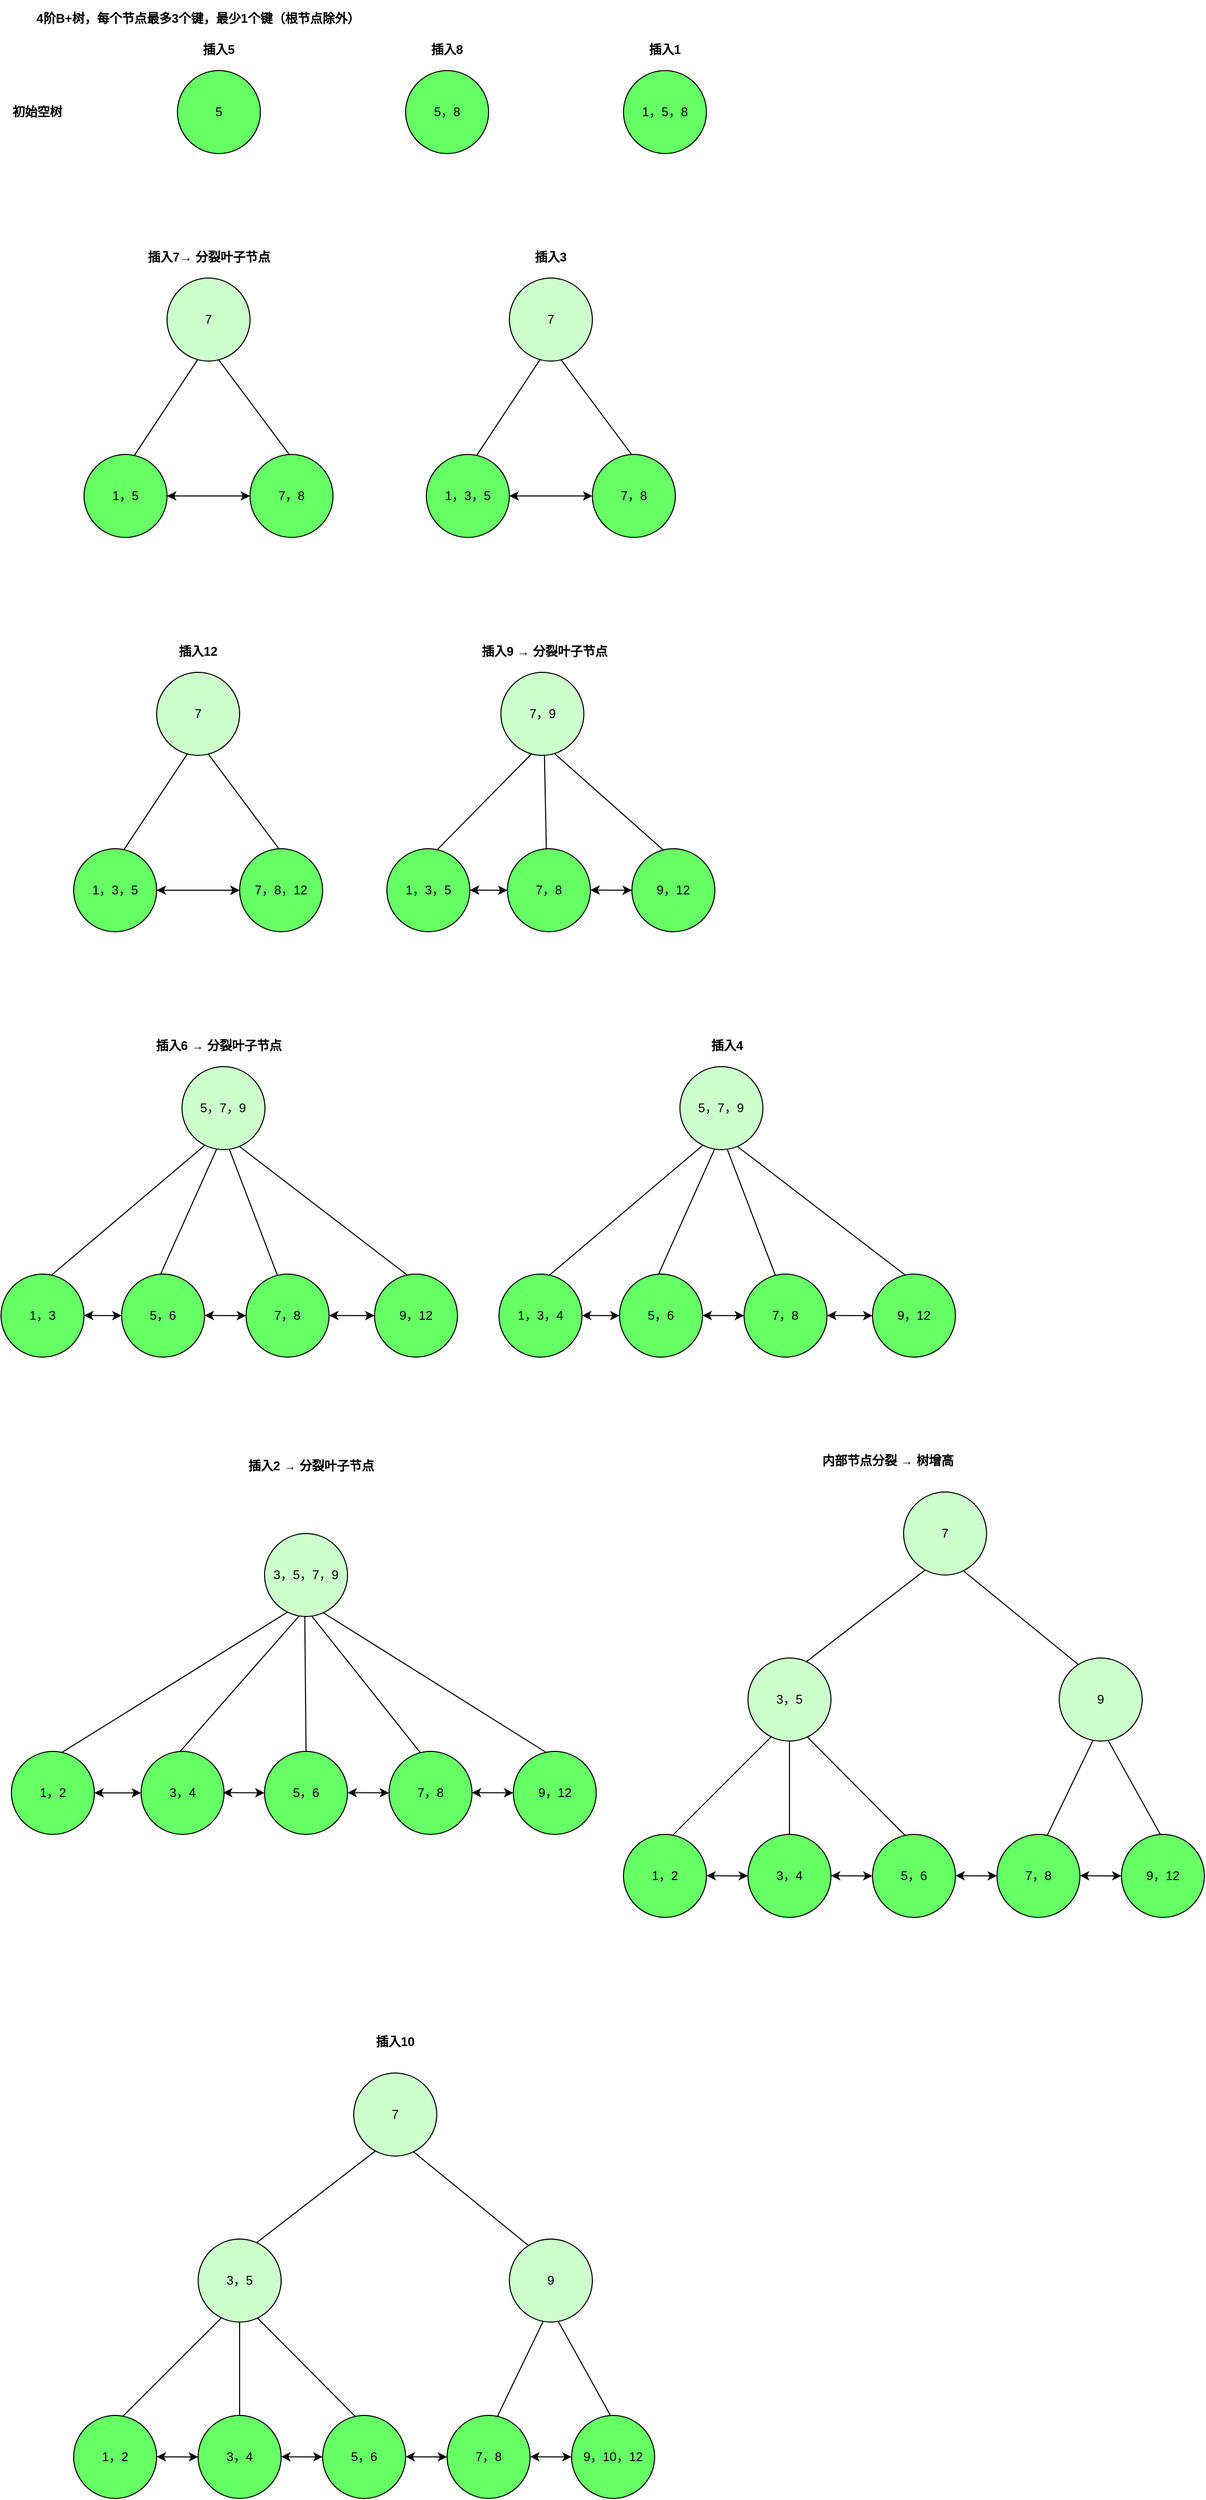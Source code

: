 <mxfile version="28.0.6">
  <diagram name="第 1 页" id="fIbPTTzMzk3BGhx-KFtS">
    <mxGraphModel dx="1773" dy="862" grid="1" gridSize="10" guides="1" tooltips="1" connect="1" arrows="1" fold="1" page="1" pageScale="1" pageWidth="827" pageHeight="1169" math="0" shadow="0">
      <root>
        <mxCell id="0" />
        <mxCell id="1" parent="0" />
        <mxCell id="8vCnK32GKlkzvUL6mrDK-2" style="edgeStyle=orthogonalEdgeStyle;rounded=0;orthogonalLoop=1;jettySize=auto;html=1;exitX=0.5;exitY=1;exitDx=0;exitDy=0;" parent="1" edge="1">
          <mxGeometry relative="1" as="geometry">
            <mxPoint x="255.75" y="60" as="sourcePoint" />
            <mxPoint x="255.75" y="60" as="targetPoint" />
          </mxGeometry>
        </mxCell>
        <mxCell id="ps8bgpGyB-CreJivMz2w-1" value="&lt;b&gt;4阶B+树，每个节点最多3个键，最少1个键（根节点除外）&lt;/b&gt;" style="text;strokeColor=none;align=center;fillColor=none;html=1;verticalAlign=middle;whiteSpace=wrap;rounded=0;" parent="1" vertex="1">
          <mxGeometry x="80" y="60" width="320" height="20" as="geometry" />
        </mxCell>
        <mxCell id="ps8bgpGyB-CreJivMz2w-25" value="5" style="ellipse;whiteSpace=wrap;html=1;aspect=fixed;fillColor=#66FF66;" parent="1" vertex="1">
          <mxGeometry x="220" y="120" width="80" height="80" as="geometry" />
        </mxCell>
        <mxCell id="ps8bgpGyB-CreJivMz2w-26" value="5，8" style="ellipse;whiteSpace=wrap;html=1;aspect=fixed;fillColor=#66FF66;" parent="1" vertex="1">
          <mxGeometry x="440" y="120" width="80" height="80" as="geometry" />
        </mxCell>
        <mxCell id="ps8bgpGyB-CreJivMz2w-27" value="1，5，8" style="ellipse;whiteSpace=wrap;html=1;aspect=fixed;fillColor=#66FF66;" parent="1" vertex="1">
          <mxGeometry x="650" y="120" width="80" height="80" as="geometry" />
        </mxCell>
        <mxCell id="ps8bgpGyB-CreJivMz2w-38" value="&lt;b&gt;插入3&lt;/b&gt;" style="text;strokeColor=none;align=center;fillColor=none;html=1;verticalAlign=middle;whiteSpace=wrap;rounded=0;" parent="1" vertex="1">
          <mxGeometry x="561.85" y="290" width="36.3" height="20" as="geometry" />
        </mxCell>
        <mxCell id="ps8bgpGyB-CreJivMz2w-40" value="&lt;b&gt;插入1&lt;/b&gt;" style="text;strokeColor=none;align=center;fillColor=none;html=1;verticalAlign=middle;whiteSpace=wrap;rounded=0;" parent="1" vertex="1">
          <mxGeometry x="670" y="90" width="40" height="20" as="geometry" />
        </mxCell>
        <mxCell id="ps8bgpGyB-CreJivMz2w-41" value="&lt;b&gt;插入8&lt;/b&gt;" style="text;strokeColor=none;align=center;fillColor=none;html=1;verticalAlign=middle;whiteSpace=wrap;rounded=0;" parent="1" vertex="1">
          <mxGeometry x="460" y="90" width="40" height="20" as="geometry" />
        </mxCell>
        <mxCell id="ps8bgpGyB-CreJivMz2w-42" value="&lt;b&gt;插入5&lt;/b&gt;" style="text;strokeColor=none;align=center;fillColor=none;html=1;verticalAlign=middle;whiteSpace=wrap;rounded=0;" parent="1" vertex="1">
          <mxGeometry x="240" y="90" width="40" height="20" as="geometry" />
        </mxCell>
        <mxCell id="ps8bgpGyB-CreJivMz2w-43" value="&lt;b&gt;初始空树&lt;/b&gt;" style="text;strokeColor=none;align=center;fillColor=none;html=1;verticalAlign=middle;whiteSpace=wrap;rounded=0;" parent="1" vertex="1">
          <mxGeometry x="60" y="150" width="50" height="20" as="geometry" />
        </mxCell>
        <mxCell id="ps8bgpGyB-CreJivMz2w-51" value="&lt;b&gt;插入9 → 分裂叶子节点&lt;/b&gt;" style="text;strokeColor=none;align=center;fillColor=none;html=1;verticalAlign=middle;whiteSpace=wrap;rounded=0;" parent="1" vertex="1">
          <mxGeometry x="510.0" y="670" width="127.59" height="20" as="geometry" />
        </mxCell>
        <mxCell id="ps8bgpGyB-CreJivMz2w-52" value="&lt;b&gt;插入12&lt;/b&gt;" style="text;strokeColor=none;align=center;fillColor=none;html=1;verticalAlign=middle;whiteSpace=wrap;rounded=0;" parent="1" vertex="1">
          <mxGeometry x="215" y="670" width="50" height="20" as="geometry" />
        </mxCell>
        <mxCell id="ps8bgpGyB-CreJivMz2w-64" value="" style="group" parent="1" vertex="1" connectable="0">
          <mxGeometry x="421.9" y="700" width="316.21" height="250" as="geometry" />
        </mxCell>
        <mxCell id="ps8bgpGyB-CreJivMz2w-54" value="7，9" style="ellipse;whiteSpace=wrap;html=1;aspect=fixed;fillColor=#CCFFCC;" parent="ps8bgpGyB-CreJivMz2w-64" vertex="1">
          <mxGeometry x="109.91" width="80" height="80" as="geometry" />
        </mxCell>
        <mxCell id="ps8bgpGyB-CreJivMz2w-55" value="1，3，5" style="ellipse;whiteSpace=wrap;html=1;aspect=fixed;fillColor=#66FF66;" parent="ps8bgpGyB-CreJivMz2w-64" vertex="1">
          <mxGeometry y="170" width="80" height="80" as="geometry" />
        </mxCell>
        <mxCell id="ps8bgpGyB-CreJivMz2w-56" value="7，8" style="ellipse;whiteSpace=wrap;html=1;aspect=fixed;fillColor=#66FF66;" parent="ps8bgpGyB-CreJivMz2w-64" vertex="1">
          <mxGeometry x="116.21" y="170" width="80" height="80" as="geometry" />
        </mxCell>
        <mxCell id="ps8bgpGyB-CreJivMz2w-57" value="" style="endArrow=none;html=1;rounded=0;entryX=0.37;entryY=0.982;entryDx=0;entryDy=0;entryPerimeter=0;exitX=0.604;exitY=0.015;exitDx=0;exitDy=0;exitPerimeter=0;" parent="ps8bgpGyB-CreJivMz2w-64" source="ps8bgpGyB-CreJivMz2w-55" target="ps8bgpGyB-CreJivMz2w-54" edge="1">
          <mxGeometry width="50" height="50" relative="1" as="geometry">
            <mxPoint x="28.62" y="170" as="sourcePoint" />
            <mxPoint x="76.62" y="78" as="targetPoint" />
          </mxGeometry>
        </mxCell>
        <mxCell id="ps8bgpGyB-CreJivMz2w-58" value="" style="endArrow=none;html=1;rounded=0;exitX=0.469;exitY=0.002;exitDx=0;exitDy=0;entryX=0.525;entryY=0.995;entryDx=0;entryDy=0;entryPerimeter=0;exitPerimeter=0;" parent="ps8bgpGyB-CreJivMz2w-64" source="ps8bgpGyB-CreJivMz2w-56" target="ps8bgpGyB-CreJivMz2w-54" edge="1">
          <mxGeometry width="50" height="50" relative="1" as="geometry">
            <mxPoint x="148.62" y="169" as="sourcePoint" />
            <mxPoint x="98.62" y="80" as="targetPoint" />
          </mxGeometry>
        </mxCell>
        <mxCell id="ps8bgpGyB-CreJivMz2w-59" value="" style="endArrow=classic;startArrow=classic;html=1;rounded=0;exitX=1;exitY=0.5;exitDx=0;exitDy=0;" parent="ps8bgpGyB-CreJivMz2w-64" edge="1">
          <mxGeometry width="50" height="50" relative="1" as="geometry">
            <mxPoint x="80.0" y="209.83" as="sourcePoint" />
            <mxPoint x="116.21" y="210" as="targetPoint" />
          </mxGeometry>
        </mxCell>
        <mxCell id="ps8bgpGyB-CreJivMz2w-60" value="9，12" style="ellipse;whiteSpace=wrap;html=1;aspect=fixed;fillColor=#66FF66;" parent="ps8bgpGyB-CreJivMz2w-64" vertex="1">
          <mxGeometry x="236.21" y="170" width="80" height="80" as="geometry" />
        </mxCell>
        <mxCell id="ps8bgpGyB-CreJivMz2w-62" value="" style="endArrow=none;html=1;rounded=0;entryX=0.646;entryY=0.978;entryDx=0;entryDy=0;entryPerimeter=0;exitX=0.378;exitY=0.016;exitDx=0;exitDy=0;exitPerimeter=0;" parent="ps8bgpGyB-CreJivMz2w-64" source="ps8bgpGyB-CreJivMz2w-60" target="ps8bgpGyB-CreJivMz2w-54" edge="1">
          <mxGeometry width="50" height="50" relative="1" as="geometry">
            <mxPoint x="266.21" y="170" as="sourcePoint" />
            <mxPoint x="169.91" y="60" as="targetPoint" />
          </mxGeometry>
        </mxCell>
        <mxCell id="ps8bgpGyB-CreJivMz2w-63" value="" style="endArrow=classic;startArrow=classic;html=1;rounded=0;exitX=1;exitY=0.5;exitDx=0;exitDy=0;entryX=0;entryY=0.5;entryDx=0;entryDy=0;" parent="ps8bgpGyB-CreJivMz2w-64" target="ps8bgpGyB-CreJivMz2w-60" edge="1">
          <mxGeometry width="50" height="50" relative="1" as="geometry">
            <mxPoint x="196.21" y="209.83" as="sourcePoint" />
            <mxPoint x="232.42" y="210" as="targetPoint" />
          </mxGeometry>
        </mxCell>
        <mxCell id="ps8bgpGyB-CreJivMz2w-76" value="&lt;b&gt;插入4&lt;/b&gt;" style="text;strokeColor=none;align=center;fillColor=none;html=1;verticalAlign=middle;whiteSpace=wrap;rounded=0;" parent="1" vertex="1">
          <mxGeometry x="730" y="1050" width="40" height="20" as="geometry" />
        </mxCell>
        <mxCell id="ps8bgpGyB-CreJivMz2w-87" value="&lt;b&gt;插入2 → 分裂叶子节点&lt;/b&gt;" style="text;strokeColor=none;align=center;fillColor=none;html=1;verticalAlign=middle;whiteSpace=wrap;rounded=0;" parent="1" vertex="1">
          <mxGeometry x="284" y="1450" width="130" height="30" as="geometry" />
        </mxCell>
        <mxCell id="ps8bgpGyB-CreJivMz2w-103" value="&lt;b&gt;内部节点分裂 → 树增高&lt;/b&gt;" style="text;strokeColor=none;align=center;fillColor=none;html=1;verticalAlign=middle;whiteSpace=wrap;rounded=0;" parent="1" vertex="1">
          <mxGeometry x="840" y="1450" width="130" height="20" as="geometry" />
        </mxCell>
        <mxCell id="ps8bgpGyB-CreJivMz2w-134" value="&lt;b&gt;插入10&lt;/b&gt;" style="text;strokeColor=none;align=center;fillColor=none;html=1;verticalAlign=middle;whiteSpace=wrap;rounded=0;" parent="1" vertex="1">
          <mxGeometry x="410" y="2010" width="40" height="20" as="geometry" />
        </mxCell>
        <mxCell id="XF5M5yh0gR44CFZkDUlB-1" value="" style="group" vertex="1" connectable="0" parent="1">
          <mxGeometry x="130" y="320" width="240" height="250" as="geometry" />
        </mxCell>
        <mxCell id="XF5M5yh0gR44CFZkDUlB-2" value="7" style="ellipse;whiteSpace=wrap;html=1;aspect=fixed;fillColor=#CCFFCC;" vertex="1" parent="XF5M5yh0gR44CFZkDUlB-1">
          <mxGeometry x="80" width="80" height="80" as="geometry" />
        </mxCell>
        <mxCell id="XF5M5yh0gR44CFZkDUlB-3" value="1，5" style="ellipse;whiteSpace=wrap;html=1;aspect=fixed;fillColor=#66FF66;" vertex="1" parent="XF5M5yh0gR44CFZkDUlB-1">
          <mxGeometry y="170" width="80" height="80" as="geometry" />
        </mxCell>
        <mxCell id="XF5M5yh0gR44CFZkDUlB-4" value="7，8" style="ellipse;whiteSpace=wrap;html=1;aspect=fixed;fillColor=#66FF66;" vertex="1" parent="XF5M5yh0gR44CFZkDUlB-1">
          <mxGeometry x="160" y="170" width="80" height="80" as="geometry" />
        </mxCell>
        <mxCell id="XF5M5yh0gR44CFZkDUlB-5" value="" style="endArrow=none;html=1;rounded=0;entryX=0.37;entryY=0.982;entryDx=0;entryDy=0;entryPerimeter=0;exitX=0.604;exitY=0.015;exitDx=0;exitDy=0;exitPerimeter=0;" edge="1" parent="XF5M5yh0gR44CFZkDUlB-1" source="XF5M5yh0gR44CFZkDUlB-3" target="XF5M5yh0gR44CFZkDUlB-2">
          <mxGeometry width="50" height="50" relative="1" as="geometry">
            <mxPoint x="70" y="170" as="sourcePoint" />
            <mxPoint x="118" y="78" as="targetPoint" />
          </mxGeometry>
        </mxCell>
        <mxCell id="XF5M5yh0gR44CFZkDUlB-6" value="" style="endArrow=none;html=1;rounded=0;exitX=0.47;exitY=-0.003;exitDx=0;exitDy=0;entryX=0.619;entryY=0.98;entryDx=0;entryDy=0;entryPerimeter=0;exitPerimeter=0;" edge="1" parent="XF5M5yh0gR44CFZkDUlB-1" source="XF5M5yh0gR44CFZkDUlB-4" target="XF5M5yh0gR44CFZkDUlB-2">
          <mxGeometry width="50" height="50" relative="1" as="geometry">
            <mxPoint x="190" y="169" as="sourcePoint" />
            <mxPoint x="140" y="80" as="targetPoint" />
          </mxGeometry>
        </mxCell>
        <mxCell id="XF5M5yh0gR44CFZkDUlB-7" value="" style="endArrow=classic;startArrow=classic;html=1;rounded=0;exitX=1;exitY=0.5;exitDx=0;exitDy=0;entryX=0;entryY=0.5;entryDx=0;entryDy=0;" edge="1" parent="XF5M5yh0gR44CFZkDUlB-1" source="XF5M5yh0gR44CFZkDUlB-3" target="XF5M5yh0gR44CFZkDUlB-4">
          <mxGeometry width="50" height="50" relative="1" as="geometry">
            <mxPoint x="100" y="210" as="sourcePoint" />
            <mxPoint x="150" y="210" as="targetPoint" />
          </mxGeometry>
        </mxCell>
        <mxCell id="XF5M5yh0gR44CFZkDUlB-8" value="&lt;b&gt;插入7→ 分裂叶子节点&lt;/b&gt;" style="text;strokeColor=none;align=center;fillColor=none;html=1;verticalAlign=middle;whiteSpace=wrap;rounded=0;" vertex="1" parent="1">
          <mxGeometry x="183.71" y="290" width="132.59" height="20" as="geometry" />
        </mxCell>
        <mxCell id="XF5M5yh0gR44CFZkDUlB-9" value="" style="group" vertex="1" connectable="0" parent="1">
          <mxGeometry x="460.0" y="320" width="240" height="250" as="geometry" />
        </mxCell>
        <mxCell id="XF5M5yh0gR44CFZkDUlB-10" value="7" style="ellipse;whiteSpace=wrap;html=1;aspect=fixed;fillColor=#CCFFCC;" vertex="1" parent="XF5M5yh0gR44CFZkDUlB-9">
          <mxGeometry x="80" width="80" height="80" as="geometry" />
        </mxCell>
        <mxCell id="XF5M5yh0gR44CFZkDUlB-11" value="1，3，5" style="ellipse;whiteSpace=wrap;html=1;aspect=fixed;fillColor=#66FF66;" vertex="1" parent="XF5M5yh0gR44CFZkDUlB-9">
          <mxGeometry y="170" width="80" height="80" as="geometry" />
        </mxCell>
        <mxCell id="XF5M5yh0gR44CFZkDUlB-12" value="7，8" style="ellipse;whiteSpace=wrap;html=1;aspect=fixed;fillColor=#66FF66;" vertex="1" parent="XF5M5yh0gR44CFZkDUlB-9">
          <mxGeometry x="160" y="170" width="80" height="80" as="geometry" />
        </mxCell>
        <mxCell id="XF5M5yh0gR44CFZkDUlB-13" value="" style="endArrow=none;html=1;rounded=0;entryX=0.37;entryY=0.982;entryDx=0;entryDy=0;entryPerimeter=0;exitX=0.604;exitY=0.015;exitDx=0;exitDy=0;exitPerimeter=0;" edge="1" parent="XF5M5yh0gR44CFZkDUlB-9" source="XF5M5yh0gR44CFZkDUlB-11" target="XF5M5yh0gR44CFZkDUlB-10">
          <mxGeometry width="50" height="50" relative="1" as="geometry">
            <mxPoint x="70" y="170" as="sourcePoint" />
            <mxPoint x="118" y="78" as="targetPoint" />
          </mxGeometry>
        </mxCell>
        <mxCell id="XF5M5yh0gR44CFZkDUlB-14" value="" style="endArrow=none;html=1;rounded=0;exitX=0.47;exitY=-0.003;exitDx=0;exitDy=0;entryX=0.619;entryY=0.98;entryDx=0;entryDy=0;entryPerimeter=0;exitPerimeter=0;" edge="1" parent="XF5M5yh0gR44CFZkDUlB-9" source="XF5M5yh0gR44CFZkDUlB-12" target="XF5M5yh0gR44CFZkDUlB-10">
          <mxGeometry width="50" height="50" relative="1" as="geometry">
            <mxPoint x="190" y="169" as="sourcePoint" />
            <mxPoint x="140" y="80" as="targetPoint" />
          </mxGeometry>
        </mxCell>
        <mxCell id="XF5M5yh0gR44CFZkDUlB-15" value="" style="endArrow=classic;startArrow=classic;html=1;rounded=0;exitX=1;exitY=0.5;exitDx=0;exitDy=0;entryX=0;entryY=0.5;entryDx=0;entryDy=0;" edge="1" parent="XF5M5yh0gR44CFZkDUlB-9" source="XF5M5yh0gR44CFZkDUlB-11" target="XF5M5yh0gR44CFZkDUlB-12">
          <mxGeometry width="50" height="50" relative="1" as="geometry">
            <mxPoint x="100" y="210" as="sourcePoint" />
            <mxPoint x="150" y="210" as="targetPoint" />
          </mxGeometry>
        </mxCell>
        <mxCell id="XF5M5yh0gR44CFZkDUlB-16" value="" style="group" vertex="1" connectable="0" parent="1">
          <mxGeometry x="120" y="700" width="240" height="250" as="geometry" />
        </mxCell>
        <mxCell id="XF5M5yh0gR44CFZkDUlB-17" value="7" style="ellipse;whiteSpace=wrap;html=1;aspect=fixed;fillColor=#CCFFCC;" vertex="1" parent="XF5M5yh0gR44CFZkDUlB-16">
          <mxGeometry x="80" width="80" height="80" as="geometry" />
        </mxCell>
        <mxCell id="XF5M5yh0gR44CFZkDUlB-18" value="1，3，5" style="ellipse;whiteSpace=wrap;html=1;aspect=fixed;fillColor=#66FF66;" vertex="1" parent="XF5M5yh0gR44CFZkDUlB-16">
          <mxGeometry y="170" width="80" height="80" as="geometry" />
        </mxCell>
        <mxCell id="XF5M5yh0gR44CFZkDUlB-19" value="7，8，12" style="ellipse;whiteSpace=wrap;html=1;aspect=fixed;fillColor=#66FF66;" vertex="1" parent="XF5M5yh0gR44CFZkDUlB-16">
          <mxGeometry x="160" y="170" width="80" height="80" as="geometry" />
        </mxCell>
        <mxCell id="XF5M5yh0gR44CFZkDUlB-20" value="" style="endArrow=none;html=1;rounded=0;entryX=0.37;entryY=0.982;entryDx=0;entryDy=0;entryPerimeter=0;exitX=0.604;exitY=0.015;exitDx=0;exitDy=0;exitPerimeter=0;" edge="1" parent="XF5M5yh0gR44CFZkDUlB-16" source="XF5M5yh0gR44CFZkDUlB-18" target="XF5M5yh0gR44CFZkDUlB-17">
          <mxGeometry width="50" height="50" relative="1" as="geometry">
            <mxPoint x="70" y="170" as="sourcePoint" />
            <mxPoint x="118" y="78" as="targetPoint" />
          </mxGeometry>
        </mxCell>
        <mxCell id="XF5M5yh0gR44CFZkDUlB-21" value="" style="endArrow=none;html=1;rounded=0;exitX=0.47;exitY=-0.003;exitDx=0;exitDy=0;entryX=0.619;entryY=0.98;entryDx=0;entryDy=0;entryPerimeter=0;exitPerimeter=0;" edge="1" parent="XF5M5yh0gR44CFZkDUlB-16" source="XF5M5yh0gR44CFZkDUlB-19" target="XF5M5yh0gR44CFZkDUlB-17">
          <mxGeometry width="50" height="50" relative="1" as="geometry">
            <mxPoint x="190" y="169" as="sourcePoint" />
            <mxPoint x="140" y="80" as="targetPoint" />
          </mxGeometry>
        </mxCell>
        <mxCell id="XF5M5yh0gR44CFZkDUlB-22" value="" style="endArrow=classic;startArrow=classic;html=1;rounded=0;exitX=1;exitY=0.5;exitDx=0;exitDy=0;entryX=0;entryY=0.5;entryDx=0;entryDy=0;" edge="1" parent="XF5M5yh0gR44CFZkDUlB-16" source="XF5M5yh0gR44CFZkDUlB-18" target="XF5M5yh0gR44CFZkDUlB-19">
          <mxGeometry width="50" height="50" relative="1" as="geometry">
            <mxPoint x="100" y="210" as="sourcePoint" />
            <mxPoint x="150" y="210" as="targetPoint" />
          </mxGeometry>
        </mxCell>
        <mxCell id="XF5M5yh0gR44CFZkDUlB-23" value="&lt;b&gt;插入6 → 分裂叶子节点&lt;/b&gt;" style="text;strokeColor=none;align=center;fillColor=none;html=1;verticalAlign=middle;whiteSpace=wrap;rounded=0;" vertex="1" parent="1">
          <mxGeometry x="196.2" y="1050" width="127.59" height="20" as="geometry" />
        </mxCell>
        <mxCell id="XF5M5yh0gR44CFZkDUlB-24" value="" style="group" vertex="1" connectable="0" parent="1">
          <mxGeometry x="50" y="1080" width="440" height="280" as="geometry" />
        </mxCell>
        <mxCell id="XF5M5yh0gR44CFZkDUlB-25" value="5，7，9" style="ellipse;whiteSpace=wrap;html=1;aspect=fixed;fillColor=#CCFFCC;" vertex="1" parent="XF5M5yh0gR44CFZkDUlB-24">
          <mxGeometry x="174.4" width="80" height="80" as="geometry" />
        </mxCell>
        <mxCell id="XF5M5yh0gR44CFZkDUlB-26" value="1，3" style="ellipse;whiteSpace=wrap;html=1;aspect=fixed;fillColor=#66FF66;" vertex="1" parent="XF5M5yh0gR44CFZkDUlB-24">
          <mxGeometry y="200" width="80" height="80" as="geometry" />
        </mxCell>
        <mxCell id="XF5M5yh0gR44CFZkDUlB-27" value="5，6" style="ellipse;whiteSpace=wrap;html=1;aspect=fixed;fillColor=#66FF66;" vertex="1" parent="XF5M5yh0gR44CFZkDUlB-24">
          <mxGeometry x="116.21" y="200" width="80" height="80" as="geometry" />
        </mxCell>
        <mxCell id="XF5M5yh0gR44CFZkDUlB-28" value="" style="endArrow=none;html=1;rounded=0;entryX=0.275;entryY=0.948;entryDx=0;entryDy=0;entryPerimeter=0;exitX=0.604;exitY=0.015;exitDx=0;exitDy=0;exitPerimeter=0;" edge="1" parent="XF5M5yh0gR44CFZkDUlB-24" source="XF5M5yh0gR44CFZkDUlB-26" target="XF5M5yh0gR44CFZkDUlB-25">
          <mxGeometry width="50" height="50" relative="1" as="geometry">
            <mxPoint x="28.62" y="200" as="sourcePoint" />
            <mxPoint x="76.62" y="108" as="targetPoint" />
          </mxGeometry>
        </mxCell>
        <mxCell id="XF5M5yh0gR44CFZkDUlB-29" value="" style="endArrow=none;html=1;rounded=0;exitX=0.469;exitY=0.002;exitDx=0;exitDy=0;exitPerimeter=0;entryX=0.42;entryY=0.99;entryDx=0;entryDy=0;entryPerimeter=0;" edge="1" parent="XF5M5yh0gR44CFZkDUlB-24" source="XF5M5yh0gR44CFZkDUlB-27" target="XF5M5yh0gR44CFZkDUlB-25">
          <mxGeometry width="50" height="50" relative="1" as="geometry">
            <mxPoint x="148.62" y="199" as="sourcePoint" />
            <mxPoint x="208" y="109" as="targetPoint" />
          </mxGeometry>
        </mxCell>
        <mxCell id="XF5M5yh0gR44CFZkDUlB-30" value="" style="endArrow=classic;startArrow=classic;html=1;rounded=0;exitX=1;exitY=0.5;exitDx=0;exitDy=0;" edge="1" parent="XF5M5yh0gR44CFZkDUlB-24">
          <mxGeometry width="50" height="50" relative="1" as="geometry">
            <mxPoint x="80.0" y="239.83" as="sourcePoint" />
            <mxPoint x="116.21" y="240" as="targetPoint" />
          </mxGeometry>
        </mxCell>
        <mxCell id="XF5M5yh0gR44CFZkDUlB-31" value="7，8" style="ellipse;whiteSpace=wrap;html=1;aspect=fixed;fillColor=#66FF66;" vertex="1" parent="XF5M5yh0gR44CFZkDUlB-24">
          <mxGeometry x="236.21" y="200" width="80" height="80" as="geometry" />
        </mxCell>
        <mxCell id="XF5M5yh0gR44CFZkDUlB-32" value="" style="endArrow=none;html=1;rounded=0;entryX=0.571;entryY=0.997;entryDx=0;entryDy=0;entryPerimeter=0;exitX=0.378;exitY=0.016;exitDx=0;exitDy=0;exitPerimeter=0;" edge="1" parent="XF5M5yh0gR44CFZkDUlB-24" source="XF5M5yh0gR44CFZkDUlB-31" target="XF5M5yh0gR44CFZkDUlB-25">
          <mxGeometry width="50" height="50" relative="1" as="geometry">
            <mxPoint x="266.21" y="200" as="sourcePoint" />
            <mxPoint x="169.91" y="90" as="targetPoint" />
          </mxGeometry>
        </mxCell>
        <mxCell id="XF5M5yh0gR44CFZkDUlB-33" value="" style="endArrow=classic;startArrow=classic;html=1;rounded=0;exitX=1;exitY=0.5;exitDx=0;exitDy=0;entryX=0;entryY=0.5;entryDx=0;entryDy=0;" edge="1" parent="XF5M5yh0gR44CFZkDUlB-24" target="XF5M5yh0gR44CFZkDUlB-31">
          <mxGeometry width="50" height="50" relative="1" as="geometry">
            <mxPoint x="196.21" y="239.83" as="sourcePoint" />
            <mxPoint x="232.42" y="240" as="targetPoint" />
          </mxGeometry>
        </mxCell>
        <mxCell id="XF5M5yh0gR44CFZkDUlB-34" value="9，12" style="ellipse;whiteSpace=wrap;html=1;aspect=fixed;fillColor=#66FF66;" vertex="1" parent="XF5M5yh0gR44CFZkDUlB-24">
          <mxGeometry x="360" y="200" width="80" height="80" as="geometry" />
        </mxCell>
        <mxCell id="XF5M5yh0gR44CFZkDUlB-35" value="" style="endArrow=classic;startArrow=classic;html=1;rounded=0;exitX=1;exitY=0.5;exitDx=0;exitDy=0;entryX=0;entryY=0.5;entryDx=0;entryDy=0;" edge="1" parent="XF5M5yh0gR44CFZkDUlB-24" target="XF5M5yh0gR44CFZkDUlB-34">
          <mxGeometry width="50" height="50" relative="1" as="geometry">
            <mxPoint x="316.21" y="239.83" as="sourcePoint" />
            <mxPoint x="356" y="240" as="targetPoint" />
          </mxGeometry>
        </mxCell>
        <mxCell id="XF5M5yh0gR44CFZkDUlB-36" value="" style="endArrow=none;html=1;rounded=0;entryX=0.695;entryY=0.964;entryDx=0;entryDy=0;entryPerimeter=0;exitX=0.394;exitY=0.011;exitDx=0;exitDy=0;exitPerimeter=0;" edge="1" parent="XF5M5yh0gR44CFZkDUlB-24" source="XF5M5yh0gR44CFZkDUlB-34" target="XF5M5yh0gR44CFZkDUlB-25">
          <mxGeometry width="50" height="50" relative="1" as="geometry">
            <mxPoint x="340.21" y="200" as="sourcePoint" />
            <mxPoint x="236.21" y="107" as="targetPoint" />
          </mxGeometry>
        </mxCell>
        <mxCell id="XF5M5yh0gR44CFZkDUlB-37" value="" style="group" vertex="1" connectable="0" parent="1">
          <mxGeometry x="530" y="1080" width="440" height="280" as="geometry" />
        </mxCell>
        <mxCell id="XF5M5yh0gR44CFZkDUlB-38" value="5，7，9" style="ellipse;whiteSpace=wrap;html=1;aspect=fixed;fillColor=#CCFFCC;" vertex="1" parent="XF5M5yh0gR44CFZkDUlB-37">
          <mxGeometry x="174.4" width="80" height="80" as="geometry" />
        </mxCell>
        <mxCell id="XF5M5yh0gR44CFZkDUlB-39" value="1，3，4" style="ellipse;whiteSpace=wrap;html=1;aspect=fixed;fillColor=#66FF66;" vertex="1" parent="XF5M5yh0gR44CFZkDUlB-37">
          <mxGeometry y="200" width="80" height="80" as="geometry" />
        </mxCell>
        <mxCell id="XF5M5yh0gR44CFZkDUlB-40" value="5，6" style="ellipse;whiteSpace=wrap;html=1;aspect=fixed;fillColor=#66FF66;" vertex="1" parent="XF5M5yh0gR44CFZkDUlB-37">
          <mxGeometry x="116.21" y="200" width="80" height="80" as="geometry" />
        </mxCell>
        <mxCell id="XF5M5yh0gR44CFZkDUlB-41" value="" style="endArrow=none;html=1;rounded=0;entryX=0.275;entryY=0.948;entryDx=0;entryDy=0;entryPerimeter=0;exitX=0.604;exitY=0.015;exitDx=0;exitDy=0;exitPerimeter=0;" edge="1" parent="XF5M5yh0gR44CFZkDUlB-37" source="XF5M5yh0gR44CFZkDUlB-39" target="XF5M5yh0gR44CFZkDUlB-38">
          <mxGeometry width="50" height="50" relative="1" as="geometry">
            <mxPoint x="28.62" y="200" as="sourcePoint" />
            <mxPoint x="76.62" y="108" as="targetPoint" />
          </mxGeometry>
        </mxCell>
        <mxCell id="XF5M5yh0gR44CFZkDUlB-42" value="" style="endArrow=none;html=1;rounded=0;exitX=0.469;exitY=0.002;exitDx=0;exitDy=0;exitPerimeter=0;entryX=0.42;entryY=0.99;entryDx=0;entryDy=0;entryPerimeter=0;" edge="1" parent="XF5M5yh0gR44CFZkDUlB-37" source="XF5M5yh0gR44CFZkDUlB-40" target="XF5M5yh0gR44CFZkDUlB-38">
          <mxGeometry width="50" height="50" relative="1" as="geometry">
            <mxPoint x="148.62" y="199" as="sourcePoint" />
            <mxPoint x="208" y="109" as="targetPoint" />
          </mxGeometry>
        </mxCell>
        <mxCell id="XF5M5yh0gR44CFZkDUlB-43" value="" style="endArrow=classic;startArrow=classic;html=1;rounded=0;exitX=1;exitY=0.5;exitDx=0;exitDy=0;" edge="1" parent="XF5M5yh0gR44CFZkDUlB-37">
          <mxGeometry width="50" height="50" relative="1" as="geometry">
            <mxPoint x="80.0" y="239.83" as="sourcePoint" />
            <mxPoint x="116.21" y="240" as="targetPoint" />
          </mxGeometry>
        </mxCell>
        <mxCell id="XF5M5yh0gR44CFZkDUlB-44" value="7，8" style="ellipse;whiteSpace=wrap;html=1;aspect=fixed;fillColor=#66FF66;" vertex="1" parent="XF5M5yh0gR44CFZkDUlB-37">
          <mxGeometry x="236.21" y="200" width="80" height="80" as="geometry" />
        </mxCell>
        <mxCell id="XF5M5yh0gR44CFZkDUlB-45" value="" style="endArrow=none;html=1;rounded=0;entryX=0.571;entryY=0.997;entryDx=0;entryDy=0;entryPerimeter=0;exitX=0.378;exitY=0.016;exitDx=0;exitDy=0;exitPerimeter=0;" edge="1" parent="XF5M5yh0gR44CFZkDUlB-37" source="XF5M5yh0gR44CFZkDUlB-44" target="XF5M5yh0gR44CFZkDUlB-38">
          <mxGeometry width="50" height="50" relative="1" as="geometry">
            <mxPoint x="266.21" y="200" as="sourcePoint" />
            <mxPoint x="169.91" y="90" as="targetPoint" />
          </mxGeometry>
        </mxCell>
        <mxCell id="XF5M5yh0gR44CFZkDUlB-46" value="" style="endArrow=classic;startArrow=classic;html=1;rounded=0;exitX=1;exitY=0.5;exitDx=0;exitDy=0;entryX=0;entryY=0.5;entryDx=0;entryDy=0;" edge="1" parent="XF5M5yh0gR44CFZkDUlB-37" target="XF5M5yh0gR44CFZkDUlB-44">
          <mxGeometry width="50" height="50" relative="1" as="geometry">
            <mxPoint x="196.21" y="239.83" as="sourcePoint" />
            <mxPoint x="232.42" y="240" as="targetPoint" />
          </mxGeometry>
        </mxCell>
        <mxCell id="XF5M5yh0gR44CFZkDUlB-47" value="9，12" style="ellipse;whiteSpace=wrap;html=1;aspect=fixed;fillColor=#66FF66;" vertex="1" parent="XF5M5yh0gR44CFZkDUlB-37">
          <mxGeometry x="360" y="200" width="80" height="80" as="geometry" />
        </mxCell>
        <mxCell id="XF5M5yh0gR44CFZkDUlB-48" value="" style="endArrow=classic;startArrow=classic;html=1;rounded=0;exitX=1;exitY=0.5;exitDx=0;exitDy=0;entryX=0;entryY=0.5;entryDx=0;entryDy=0;" edge="1" parent="XF5M5yh0gR44CFZkDUlB-37" target="XF5M5yh0gR44CFZkDUlB-47">
          <mxGeometry width="50" height="50" relative="1" as="geometry">
            <mxPoint x="316.21" y="239.83" as="sourcePoint" />
            <mxPoint x="356" y="240" as="targetPoint" />
          </mxGeometry>
        </mxCell>
        <mxCell id="XF5M5yh0gR44CFZkDUlB-49" value="" style="endArrow=none;html=1;rounded=0;entryX=0.695;entryY=0.964;entryDx=0;entryDy=0;entryPerimeter=0;exitX=0.394;exitY=0.011;exitDx=0;exitDy=0;exitPerimeter=0;" edge="1" parent="XF5M5yh0gR44CFZkDUlB-37" source="XF5M5yh0gR44CFZkDUlB-47" target="XF5M5yh0gR44CFZkDUlB-38">
          <mxGeometry width="50" height="50" relative="1" as="geometry">
            <mxPoint x="340.21" y="200" as="sourcePoint" />
            <mxPoint x="236.21" y="107" as="targetPoint" />
          </mxGeometry>
        </mxCell>
        <mxCell id="XF5M5yh0gR44CFZkDUlB-71" value="" style="group" vertex="1" connectable="0" parent="1">
          <mxGeometry x="60" y="1530" width="563.79" height="290" as="geometry" />
        </mxCell>
        <mxCell id="XF5M5yh0gR44CFZkDUlB-51" value="3，5，7，9" style="ellipse;whiteSpace=wrap;html=1;aspect=fixed;fillColor=#CCFFCC;" vertex="1" parent="XF5M5yh0gR44CFZkDUlB-71">
          <mxGeometry x="244" width="80" height="80" as="geometry" />
        </mxCell>
        <mxCell id="XF5M5yh0gR44CFZkDUlB-52" value="1，2" style="ellipse;whiteSpace=wrap;html=1;aspect=fixed;fillColor=#66FF66;" vertex="1" parent="XF5M5yh0gR44CFZkDUlB-71">
          <mxGeometry y="210" width="80" height="80" as="geometry" />
        </mxCell>
        <mxCell id="XF5M5yh0gR44CFZkDUlB-53" value="3，4" style="ellipse;whiteSpace=wrap;html=1;aspect=fixed;fillColor=#66FF66;" vertex="1" parent="XF5M5yh0gR44CFZkDUlB-71">
          <mxGeometry x="125.0" y="210" width="80" height="80" as="geometry" />
        </mxCell>
        <mxCell id="XF5M5yh0gR44CFZkDUlB-54" value="" style="endArrow=none;html=1;rounded=0;entryX=0.275;entryY=0.948;entryDx=0;entryDy=0;entryPerimeter=0;exitX=0.604;exitY=0.015;exitDx=0;exitDy=0;exitPerimeter=0;" edge="1" parent="XF5M5yh0gR44CFZkDUlB-71" source="XF5M5yh0gR44CFZkDUlB-52" target="XF5M5yh0gR44CFZkDUlB-51">
          <mxGeometry width="50" height="50" relative="1" as="geometry">
            <mxPoint x="98.62" y="210" as="sourcePoint" />
            <mxPoint x="146.62" y="118" as="targetPoint" />
          </mxGeometry>
        </mxCell>
        <mxCell id="XF5M5yh0gR44CFZkDUlB-55" value="" style="endArrow=none;html=1;rounded=0;exitX=0.469;exitY=0.002;exitDx=0;exitDy=0;exitPerimeter=0;entryX=0.42;entryY=0.99;entryDx=0;entryDy=0;entryPerimeter=0;" edge="1" parent="XF5M5yh0gR44CFZkDUlB-71" source="XF5M5yh0gR44CFZkDUlB-53" target="XF5M5yh0gR44CFZkDUlB-51">
          <mxGeometry width="50" height="50" relative="1" as="geometry">
            <mxPoint x="218.62" y="209" as="sourcePoint" />
            <mxPoint x="278" y="119" as="targetPoint" />
          </mxGeometry>
        </mxCell>
        <mxCell id="XF5M5yh0gR44CFZkDUlB-57" value="7，8" style="ellipse;whiteSpace=wrap;html=1;aspect=fixed;fillColor=#66FF66;" vertex="1" parent="XF5M5yh0gR44CFZkDUlB-71">
          <mxGeometry x="364.0" y="210" width="80" height="80" as="geometry" />
        </mxCell>
        <mxCell id="XF5M5yh0gR44CFZkDUlB-58" value="" style="endArrow=none;html=1;rounded=0;entryX=0.571;entryY=0.997;entryDx=0;entryDy=0;entryPerimeter=0;exitX=0.378;exitY=0.016;exitDx=0;exitDy=0;exitPerimeter=0;" edge="1" parent="XF5M5yh0gR44CFZkDUlB-71" source="XF5M5yh0gR44CFZkDUlB-57" target="XF5M5yh0gR44CFZkDUlB-51">
          <mxGeometry width="50" height="50" relative="1" as="geometry">
            <mxPoint x="336.21" y="210" as="sourcePoint" />
            <mxPoint x="239.91" y="100" as="targetPoint" />
          </mxGeometry>
        </mxCell>
        <mxCell id="XF5M5yh0gR44CFZkDUlB-59" value="" style="endArrow=classic;startArrow=classic;html=1;rounded=0;exitX=1;exitY=0.5;exitDx=0;exitDy=0;entryX=0;entryY=0.5;entryDx=0;entryDy=0;" edge="1" parent="XF5M5yh0gR44CFZkDUlB-71">
          <mxGeometry width="50" height="50" relative="1" as="geometry">
            <mxPoint x="204.0" y="249.77" as="sourcePoint" />
            <mxPoint x="244.0" y="249.94" as="targetPoint" />
          </mxGeometry>
        </mxCell>
        <mxCell id="XF5M5yh0gR44CFZkDUlB-60" value="9，12" style="ellipse;whiteSpace=wrap;html=1;aspect=fixed;fillColor=#66FF66;" vertex="1" parent="XF5M5yh0gR44CFZkDUlB-71">
          <mxGeometry x="483.79" y="210" width="80" height="80" as="geometry" />
        </mxCell>
        <mxCell id="XF5M5yh0gR44CFZkDUlB-62" value="" style="endArrow=none;html=1;rounded=0;entryX=0.706;entryY=0.954;entryDx=0;entryDy=0;entryPerimeter=0;exitX=0.394;exitY=0.011;exitDx=0;exitDy=0;exitPerimeter=0;" edge="1" parent="XF5M5yh0gR44CFZkDUlB-71" source="XF5M5yh0gR44CFZkDUlB-60" target="XF5M5yh0gR44CFZkDUlB-51">
          <mxGeometry width="50" height="50" relative="1" as="geometry">
            <mxPoint x="410.21" y="210" as="sourcePoint" />
            <mxPoint x="306.21" y="117" as="targetPoint" />
          </mxGeometry>
        </mxCell>
        <mxCell id="XF5M5yh0gR44CFZkDUlB-63" value="5，6" style="ellipse;whiteSpace=wrap;html=1;aspect=fixed;fillColor=#66FF66;" vertex="1" parent="XF5M5yh0gR44CFZkDUlB-71">
          <mxGeometry x="244" y="210" width="80" height="80" as="geometry" />
        </mxCell>
        <mxCell id="XF5M5yh0gR44CFZkDUlB-65" value="" style="endArrow=none;html=1;rounded=0;exitX=0.5;exitY=0;exitDx=0;exitDy=0;entryX=0.485;entryY=0.995;entryDx=0;entryDy=0;entryPerimeter=0;" edge="1" parent="XF5M5yh0gR44CFZkDUlB-71" source="XF5M5yh0gR44CFZkDUlB-63" target="XF5M5yh0gR44CFZkDUlB-51">
          <mxGeometry width="50" height="50" relative="1" as="geometry">
            <mxPoint x="283.23" y="180" as="sourcePoint" />
            <mxPoint x="283.23" y="90" as="targetPoint" />
          </mxGeometry>
        </mxCell>
        <mxCell id="XF5M5yh0gR44CFZkDUlB-66" value="" style="endArrow=classic;startArrow=classic;html=1;rounded=0;exitX=1;exitY=0.5;exitDx=0;exitDy=0;entryX=0;entryY=0.5;entryDx=0;entryDy=0;" edge="1" parent="XF5M5yh0gR44CFZkDUlB-71">
          <mxGeometry width="50" height="50" relative="1" as="geometry">
            <mxPoint x="324" y="249.77" as="sourcePoint" />
            <mxPoint x="364" y="249.94" as="targetPoint" />
          </mxGeometry>
        </mxCell>
        <mxCell id="XF5M5yh0gR44CFZkDUlB-67" value="" style="endArrow=classic;startArrow=classic;html=1;rounded=0;exitX=1;exitY=0.5;exitDx=0;exitDy=0;entryX=0;entryY=0.5;entryDx=0;entryDy=0;" edge="1" parent="XF5M5yh0gR44CFZkDUlB-71">
          <mxGeometry width="50" height="50" relative="1" as="geometry">
            <mxPoint x="443.79" y="249.77" as="sourcePoint" />
            <mxPoint x="483.79" y="249.94" as="targetPoint" />
          </mxGeometry>
        </mxCell>
        <mxCell id="XF5M5yh0gR44CFZkDUlB-69" value="" style="endArrow=classic;startArrow=classic;html=1;rounded=0;exitX=1;exitY=0.5;exitDx=0;exitDy=0;entryX=0;entryY=0.5;entryDx=0;entryDy=0;" edge="1" parent="XF5M5yh0gR44CFZkDUlB-71" source="XF5M5yh0gR44CFZkDUlB-52">
          <mxGeometry width="50" height="50" relative="1" as="geometry">
            <mxPoint x="85" y="249.77" as="sourcePoint" />
            <mxPoint x="125" y="249.94" as="targetPoint" />
          </mxGeometry>
        </mxCell>
        <mxCell id="XF5M5yh0gR44CFZkDUlB-101" value="" style="group" vertex="1" connectable="0" parent="1">
          <mxGeometry x="650" y="1490" width="560" height="410" as="geometry" />
        </mxCell>
        <mxCell id="XF5M5yh0gR44CFZkDUlB-73" value="9" style="ellipse;whiteSpace=wrap;html=1;aspect=fixed;fillColor=#CCFFCC;" vertex="1" parent="XF5M5yh0gR44CFZkDUlB-101">
          <mxGeometry x="420" y="160" width="80" height="80" as="geometry" />
        </mxCell>
        <mxCell id="XF5M5yh0gR44CFZkDUlB-74" value="7，8" style="ellipse;whiteSpace=wrap;html=1;aspect=fixed;fillColor=#66FF66;" vertex="1" parent="XF5M5yh0gR44CFZkDUlB-101">
          <mxGeometry x="360" y="330" width="80" height="80" as="geometry" />
        </mxCell>
        <mxCell id="XF5M5yh0gR44CFZkDUlB-75" value="9，12" style="ellipse;whiteSpace=wrap;html=1;aspect=fixed;fillColor=#66FF66;" vertex="1" parent="XF5M5yh0gR44CFZkDUlB-101">
          <mxGeometry x="480" y="330" width="80" height="80" as="geometry" />
        </mxCell>
        <mxCell id="XF5M5yh0gR44CFZkDUlB-76" value="" style="endArrow=none;html=1;rounded=0;entryX=0.408;entryY=0.99;entryDx=0;entryDy=0;entryPerimeter=0;exitX=0.604;exitY=0.015;exitDx=0;exitDy=0;exitPerimeter=0;" edge="1" parent="XF5M5yh0gR44CFZkDUlB-101" source="XF5M5yh0gR44CFZkDUlB-74" target="XF5M5yh0gR44CFZkDUlB-73">
          <mxGeometry width="50" height="50" relative="1" as="geometry">
            <mxPoint x="-211.38" y="330" as="sourcePoint" />
            <mxPoint x="-163.38" y="238" as="targetPoint" />
          </mxGeometry>
        </mxCell>
        <mxCell id="XF5M5yh0gR44CFZkDUlB-77" value="" style="endArrow=none;html=1;rounded=0;exitX=0.469;exitY=0.002;exitDx=0;exitDy=0;exitPerimeter=0;entryX=0.59;entryY=0.993;entryDx=0;entryDy=0;entryPerimeter=0;" edge="1" parent="XF5M5yh0gR44CFZkDUlB-101" source="XF5M5yh0gR44CFZkDUlB-75" target="XF5M5yh0gR44CFZkDUlB-73">
          <mxGeometry width="50" height="50" relative="1" as="geometry">
            <mxPoint x="-91.38" y="329" as="sourcePoint" />
            <mxPoint x="-32" y="239" as="targetPoint" />
          </mxGeometry>
        </mxCell>
        <mxCell id="XF5M5yh0gR44CFZkDUlB-79" value="1，2" style="ellipse;whiteSpace=wrap;html=1;aspect=fixed;fillColor=#66FF66;" vertex="1" parent="XF5M5yh0gR44CFZkDUlB-101">
          <mxGeometry y="330" width="80" height="80" as="geometry" />
        </mxCell>
        <mxCell id="XF5M5yh0gR44CFZkDUlB-81" value="3，4" style="ellipse;whiteSpace=wrap;html=1;aspect=fixed;fillColor=#66FF66;" vertex="1" parent="XF5M5yh0gR44CFZkDUlB-101">
          <mxGeometry x="120" y="330" width="80" height="80" as="geometry" />
        </mxCell>
        <mxCell id="XF5M5yh0gR44CFZkDUlB-83" value="3，5" style="ellipse;whiteSpace=wrap;html=1;aspect=fixed;fillColor=#CCFFCC;" vertex="1" parent="XF5M5yh0gR44CFZkDUlB-101">
          <mxGeometry x="120" y="160" width="80" height="80" as="geometry" />
        </mxCell>
        <mxCell id="XF5M5yh0gR44CFZkDUlB-85" value="" style="endArrow=none;html=1;rounded=0;entryX=0.282;entryY=0.947;entryDx=0;entryDy=0;entryPerimeter=0;exitX=0.596;exitY=0.007;exitDx=0;exitDy=0;exitPerimeter=0;" edge="1" parent="XF5M5yh0gR44CFZkDUlB-101" source="XF5M5yh0gR44CFZkDUlB-79" target="XF5M5yh0gR44CFZkDUlB-83">
          <mxGeometry width="50" height="50" relative="1" as="geometry">
            <mxPoint x="40" y="320" as="sourcePoint" />
            <mxPoint x="85" y="238" as="targetPoint" />
          </mxGeometry>
        </mxCell>
        <mxCell id="XF5M5yh0gR44CFZkDUlB-86" value="" style="endArrow=none;html=1;rounded=0;exitX=0.5;exitY=0;exitDx=0;exitDy=0;entryX=0.5;entryY=1;entryDx=0;entryDy=0;" edge="1" parent="XF5M5yh0gR44CFZkDUlB-101" source="XF5M5yh0gR44CFZkDUlB-81" target="XF5M5yh0gR44CFZkDUlB-83">
          <mxGeometry width="50" height="50" relative="1" as="geometry">
            <mxPoint x="147" y="330" as="sourcePoint" />
            <mxPoint x="100" y="239" as="targetPoint" />
          </mxGeometry>
        </mxCell>
        <mxCell id="XF5M5yh0gR44CFZkDUlB-89" value="5，6" style="ellipse;whiteSpace=wrap;html=1;aspect=fixed;fillColor=#66FF66;" vertex="1" parent="XF5M5yh0gR44CFZkDUlB-101">
          <mxGeometry x="240" y="330" width="80" height="80" as="geometry" />
        </mxCell>
        <mxCell id="XF5M5yh0gR44CFZkDUlB-91" value="" style="endArrow=none;html=1;rounded=0;exitX=0.395;exitY=0.014;exitDx=0;exitDy=0;exitPerimeter=0;entryX=0.711;entryY=0.947;entryDx=0;entryDy=0;entryPerimeter=0;" edge="1" parent="XF5M5yh0gR44CFZkDUlB-101" source="XF5M5yh0gR44CFZkDUlB-89" target="XF5M5yh0gR44CFZkDUlB-83">
          <mxGeometry width="50" height="50" relative="1" as="geometry">
            <mxPoint x="270" y="330" as="sourcePoint" />
            <mxPoint x="225" y="260" as="targetPoint" />
          </mxGeometry>
        </mxCell>
        <mxCell id="XF5M5yh0gR44CFZkDUlB-92" value="7" style="ellipse;whiteSpace=wrap;html=1;aspect=fixed;fillColor=#CCFFCC;" vertex="1" parent="XF5M5yh0gR44CFZkDUlB-101">
          <mxGeometry x="270" width="80" height="80" as="geometry" />
        </mxCell>
        <mxCell id="XF5M5yh0gR44CFZkDUlB-93" value="" style="endArrow=classic;startArrow=classic;html=1;rounded=0;exitX=1;exitY=0.5;exitDx=0;exitDy=0;entryX=0;entryY=0.5;entryDx=0;entryDy=0;" edge="1" parent="XF5M5yh0gR44CFZkDUlB-101">
          <mxGeometry width="50" height="50" relative="1" as="geometry">
            <mxPoint x="80" y="369.8" as="sourcePoint" />
            <mxPoint x="120" y="369.97" as="targetPoint" />
          </mxGeometry>
        </mxCell>
        <mxCell id="XF5M5yh0gR44CFZkDUlB-94" value="" style="endArrow=classic;startArrow=classic;html=1;rounded=0;exitX=1;exitY=0.5;exitDx=0;exitDy=0;entryX=0;entryY=0.5;entryDx=0;entryDy=0;" edge="1" parent="XF5M5yh0gR44CFZkDUlB-101">
          <mxGeometry width="50" height="50" relative="1" as="geometry">
            <mxPoint x="200" y="369.8" as="sourcePoint" />
            <mxPoint x="240" y="369.97" as="targetPoint" />
          </mxGeometry>
        </mxCell>
        <mxCell id="XF5M5yh0gR44CFZkDUlB-95" value="" style="endArrow=classic;startArrow=classic;html=1;rounded=0;exitX=1;exitY=0.5;exitDx=0;exitDy=0;entryX=0;entryY=0.5;entryDx=0;entryDy=0;" edge="1" parent="XF5M5yh0gR44CFZkDUlB-101">
          <mxGeometry width="50" height="50" relative="1" as="geometry">
            <mxPoint x="320" y="369.8" as="sourcePoint" />
            <mxPoint x="360" y="369.97" as="targetPoint" />
          </mxGeometry>
        </mxCell>
        <mxCell id="XF5M5yh0gR44CFZkDUlB-96" value="" style="endArrow=classic;startArrow=classic;html=1;rounded=0;exitX=1;exitY=0.5;exitDx=0;exitDy=0;entryX=0;entryY=0.5;entryDx=0;entryDy=0;" edge="1" parent="XF5M5yh0gR44CFZkDUlB-101">
          <mxGeometry width="50" height="50" relative="1" as="geometry">
            <mxPoint x="440" y="369.8" as="sourcePoint" />
            <mxPoint x="480" y="369.97" as="targetPoint" />
          </mxGeometry>
        </mxCell>
        <mxCell id="XF5M5yh0gR44CFZkDUlB-97" value="" style="endArrow=none;html=1;rounded=0;entryX=0.259;entryY=0.94;entryDx=0;entryDy=0;entryPerimeter=0;exitX=0.702;exitY=0.046;exitDx=0;exitDy=0;exitPerimeter=0;" edge="1" parent="XF5M5yh0gR44CFZkDUlB-101" source="XF5M5yh0gR44CFZkDUlB-83" target="XF5M5yh0gR44CFZkDUlB-92">
          <mxGeometry width="50" height="50" relative="1" as="geometry">
            <mxPoint x="180" y="160" as="sourcePoint" />
            <mxPoint x="292" y="65" as="targetPoint" />
          </mxGeometry>
        </mxCell>
        <mxCell id="XF5M5yh0gR44CFZkDUlB-98" value="" style="endArrow=none;html=1;rounded=0;exitX=0.228;exitY=0.077;exitDx=0;exitDy=0;exitPerimeter=0;entryX=0.717;entryY=0.947;entryDx=0;entryDy=0;entryPerimeter=0;" edge="1" parent="XF5M5yh0gR44CFZkDUlB-101" source="XF5M5yh0gR44CFZkDUlB-73" target="XF5M5yh0gR44CFZkDUlB-92">
          <mxGeometry width="50" height="50" relative="1" as="geometry">
            <mxPoint x="460.5" y="170" as="sourcePoint" />
            <mxPoint x="330" y="77" as="targetPoint" />
          </mxGeometry>
        </mxCell>
        <mxCell id="XF5M5yh0gR44CFZkDUlB-102" value="" style="group" vertex="1" connectable="0" parent="1">
          <mxGeometry x="120" y="2050" width="560" height="410" as="geometry" />
        </mxCell>
        <mxCell id="XF5M5yh0gR44CFZkDUlB-103" value="9" style="ellipse;whiteSpace=wrap;html=1;aspect=fixed;fillColor=#CCFFCC;" vertex="1" parent="XF5M5yh0gR44CFZkDUlB-102">
          <mxGeometry x="420" y="160" width="80" height="80" as="geometry" />
        </mxCell>
        <mxCell id="XF5M5yh0gR44CFZkDUlB-104" value="7，8" style="ellipse;whiteSpace=wrap;html=1;aspect=fixed;fillColor=#66FF66;" vertex="1" parent="XF5M5yh0gR44CFZkDUlB-102">
          <mxGeometry x="360" y="330" width="80" height="80" as="geometry" />
        </mxCell>
        <mxCell id="XF5M5yh0gR44CFZkDUlB-105" value="9，10，12" style="ellipse;whiteSpace=wrap;html=1;aspect=fixed;fillColor=#66FF66;" vertex="1" parent="XF5M5yh0gR44CFZkDUlB-102">
          <mxGeometry x="480" y="330" width="80" height="80" as="geometry" />
        </mxCell>
        <mxCell id="XF5M5yh0gR44CFZkDUlB-106" value="" style="endArrow=none;html=1;rounded=0;entryX=0.408;entryY=0.99;entryDx=0;entryDy=0;entryPerimeter=0;exitX=0.604;exitY=0.015;exitDx=0;exitDy=0;exitPerimeter=0;" edge="1" parent="XF5M5yh0gR44CFZkDUlB-102" source="XF5M5yh0gR44CFZkDUlB-104" target="XF5M5yh0gR44CFZkDUlB-103">
          <mxGeometry width="50" height="50" relative="1" as="geometry">
            <mxPoint x="-211.38" y="330" as="sourcePoint" />
            <mxPoint x="-163.38" y="238" as="targetPoint" />
          </mxGeometry>
        </mxCell>
        <mxCell id="XF5M5yh0gR44CFZkDUlB-107" value="" style="endArrow=none;html=1;rounded=0;exitX=0.469;exitY=0.002;exitDx=0;exitDy=0;exitPerimeter=0;entryX=0.59;entryY=0.993;entryDx=0;entryDy=0;entryPerimeter=0;" edge="1" parent="XF5M5yh0gR44CFZkDUlB-102" source="XF5M5yh0gR44CFZkDUlB-105" target="XF5M5yh0gR44CFZkDUlB-103">
          <mxGeometry width="50" height="50" relative="1" as="geometry">
            <mxPoint x="-91.38" y="329" as="sourcePoint" />
            <mxPoint x="-32" y="239" as="targetPoint" />
          </mxGeometry>
        </mxCell>
        <mxCell id="XF5M5yh0gR44CFZkDUlB-108" value="1，2" style="ellipse;whiteSpace=wrap;html=1;aspect=fixed;fillColor=#66FF66;" vertex="1" parent="XF5M5yh0gR44CFZkDUlB-102">
          <mxGeometry y="330" width="80" height="80" as="geometry" />
        </mxCell>
        <mxCell id="XF5M5yh0gR44CFZkDUlB-109" value="3，4" style="ellipse;whiteSpace=wrap;html=1;aspect=fixed;fillColor=#66FF66;" vertex="1" parent="XF5M5yh0gR44CFZkDUlB-102">
          <mxGeometry x="120" y="330" width="80" height="80" as="geometry" />
        </mxCell>
        <mxCell id="XF5M5yh0gR44CFZkDUlB-110" value="3，5" style="ellipse;whiteSpace=wrap;html=1;aspect=fixed;fillColor=#CCFFCC;" vertex="1" parent="XF5M5yh0gR44CFZkDUlB-102">
          <mxGeometry x="120" y="160" width="80" height="80" as="geometry" />
        </mxCell>
        <mxCell id="XF5M5yh0gR44CFZkDUlB-111" value="" style="endArrow=none;html=1;rounded=0;entryX=0.282;entryY=0.947;entryDx=0;entryDy=0;entryPerimeter=0;exitX=0.596;exitY=0.007;exitDx=0;exitDy=0;exitPerimeter=0;" edge="1" parent="XF5M5yh0gR44CFZkDUlB-102" source="XF5M5yh0gR44CFZkDUlB-108" target="XF5M5yh0gR44CFZkDUlB-110">
          <mxGeometry width="50" height="50" relative="1" as="geometry">
            <mxPoint x="40" y="320" as="sourcePoint" />
            <mxPoint x="85" y="238" as="targetPoint" />
          </mxGeometry>
        </mxCell>
        <mxCell id="XF5M5yh0gR44CFZkDUlB-112" value="" style="endArrow=none;html=1;rounded=0;exitX=0.5;exitY=0;exitDx=0;exitDy=0;entryX=0.5;entryY=1;entryDx=0;entryDy=0;" edge="1" parent="XF5M5yh0gR44CFZkDUlB-102" source="XF5M5yh0gR44CFZkDUlB-109" target="XF5M5yh0gR44CFZkDUlB-110">
          <mxGeometry width="50" height="50" relative="1" as="geometry">
            <mxPoint x="147" y="330" as="sourcePoint" />
            <mxPoint x="100" y="239" as="targetPoint" />
          </mxGeometry>
        </mxCell>
        <mxCell id="XF5M5yh0gR44CFZkDUlB-113" value="5，6" style="ellipse;whiteSpace=wrap;html=1;aspect=fixed;fillColor=#66FF66;" vertex="1" parent="XF5M5yh0gR44CFZkDUlB-102">
          <mxGeometry x="240" y="330" width="80" height="80" as="geometry" />
        </mxCell>
        <mxCell id="XF5M5yh0gR44CFZkDUlB-114" value="" style="endArrow=none;html=1;rounded=0;exitX=0.395;exitY=0.014;exitDx=0;exitDy=0;exitPerimeter=0;entryX=0.711;entryY=0.947;entryDx=0;entryDy=0;entryPerimeter=0;" edge="1" parent="XF5M5yh0gR44CFZkDUlB-102" source="XF5M5yh0gR44CFZkDUlB-113" target="XF5M5yh0gR44CFZkDUlB-110">
          <mxGeometry width="50" height="50" relative="1" as="geometry">
            <mxPoint x="270" y="330" as="sourcePoint" />
            <mxPoint x="225" y="260" as="targetPoint" />
          </mxGeometry>
        </mxCell>
        <mxCell id="XF5M5yh0gR44CFZkDUlB-115" value="7" style="ellipse;whiteSpace=wrap;html=1;aspect=fixed;fillColor=#CCFFCC;" vertex="1" parent="XF5M5yh0gR44CFZkDUlB-102">
          <mxGeometry x="270" width="80" height="80" as="geometry" />
        </mxCell>
        <mxCell id="XF5M5yh0gR44CFZkDUlB-116" value="" style="endArrow=classic;startArrow=classic;html=1;rounded=0;exitX=1;exitY=0.5;exitDx=0;exitDy=0;entryX=0;entryY=0.5;entryDx=0;entryDy=0;" edge="1" parent="XF5M5yh0gR44CFZkDUlB-102">
          <mxGeometry width="50" height="50" relative="1" as="geometry">
            <mxPoint x="80" y="369.8" as="sourcePoint" />
            <mxPoint x="120" y="369.97" as="targetPoint" />
          </mxGeometry>
        </mxCell>
        <mxCell id="XF5M5yh0gR44CFZkDUlB-117" value="" style="endArrow=classic;startArrow=classic;html=1;rounded=0;exitX=1;exitY=0.5;exitDx=0;exitDy=0;entryX=0;entryY=0.5;entryDx=0;entryDy=0;" edge="1" parent="XF5M5yh0gR44CFZkDUlB-102">
          <mxGeometry width="50" height="50" relative="1" as="geometry">
            <mxPoint x="200" y="369.8" as="sourcePoint" />
            <mxPoint x="240" y="369.97" as="targetPoint" />
          </mxGeometry>
        </mxCell>
        <mxCell id="XF5M5yh0gR44CFZkDUlB-118" value="" style="endArrow=classic;startArrow=classic;html=1;rounded=0;exitX=1;exitY=0.5;exitDx=0;exitDy=0;entryX=0;entryY=0.5;entryDx=0;entryDy=0;" edge="1" parent="XF5M5yh0gR44CFZkDUlB-102">
          <mxGeometry width="50" height="50" relative="1" as="geometry">
            <mxPoint x="320" y="369.8" as="sourcePoint" />
            <mxPoint x="360" y="369.97" as="targetPoint" />
          </mxGeometry>
        </mxCell>
        <mxCell id="XF5M5yh0gR44CFZkDUlB-119" value="" style="endArrow=classic;startArrow=classic;html=1;rounded=0;exitX=1;exitY=0.5;exitDx=0;exitDy=0;entryX=0;entryY=0.5;entryDx=0;entryDy=0;" edge="1" parent="XF5M5yh0gR44CFZkDUlB-102">
          <mxGeometry width="50" height="50" relative="1" as="geometry">
            <mxPoint x="440" y="369.8" as="sourcePoint" />
            <mxPoint x="480" y="369.97" as="targetPoint" />
          </mxGeometry>
        </mxCell>
        <mxCell id="XF5M5yh0gR44CFZkDUlB-120" value="" style="endArrow=none;html=1;rounded=0;entryX=0.259;entryY=0.94;entryDx=0;entryDy=0;entryPerimeter=0;exitX=0.702;exitY=0.046;exitDx=0;exitDy=0;exitPerimeter=0;" edge="1" parent="XF5M5yh0gR44CFZkDUlB-102" source="XF5M5yh0gR44CFZkDUlB-110" target="XF5M5yh0gR44CFZkDUlB-115">
          <mxGeometry width="50" height="50" relative="1" as="geometry">
            <mxPoint x="180" y="160" as="sourcePoint" />
            <mxPoint x="292" y="65" as="targetPoint" />
          </mxGeometry>
        </mxCell>
        <mxCell id="XF5M5yh0gR44CFZkDUlB-121" value="" style="endArrow=none;html=1;rounded=0;exitX=0.228;exitY=0.077;exitDx=0;exitDy=0;exitPerimeter=0;entryX=0.717;entryY=0.947;entryDx=0;entryDy=0;entryPerimeter=0;" edge="1" parent="XF5M5yh0gR44CFZkDUlB-102" source="XF5M5yh0gR44CFZkDUlB-103" target="XF5M5yh0gR44CFZkDUlB-115">
          <mxGeometry width="50" height="50" relative="1" as="geometry">
            <mxPoint x="460.5" y="170" as="sourcePoint" />
            <mxPoint x="330" y="77" as="targetPoint" />
          </mxGeometry>
        </mxCell>
      </root>
    </mxGraphModel>
  </diagram>
</mxfile>

